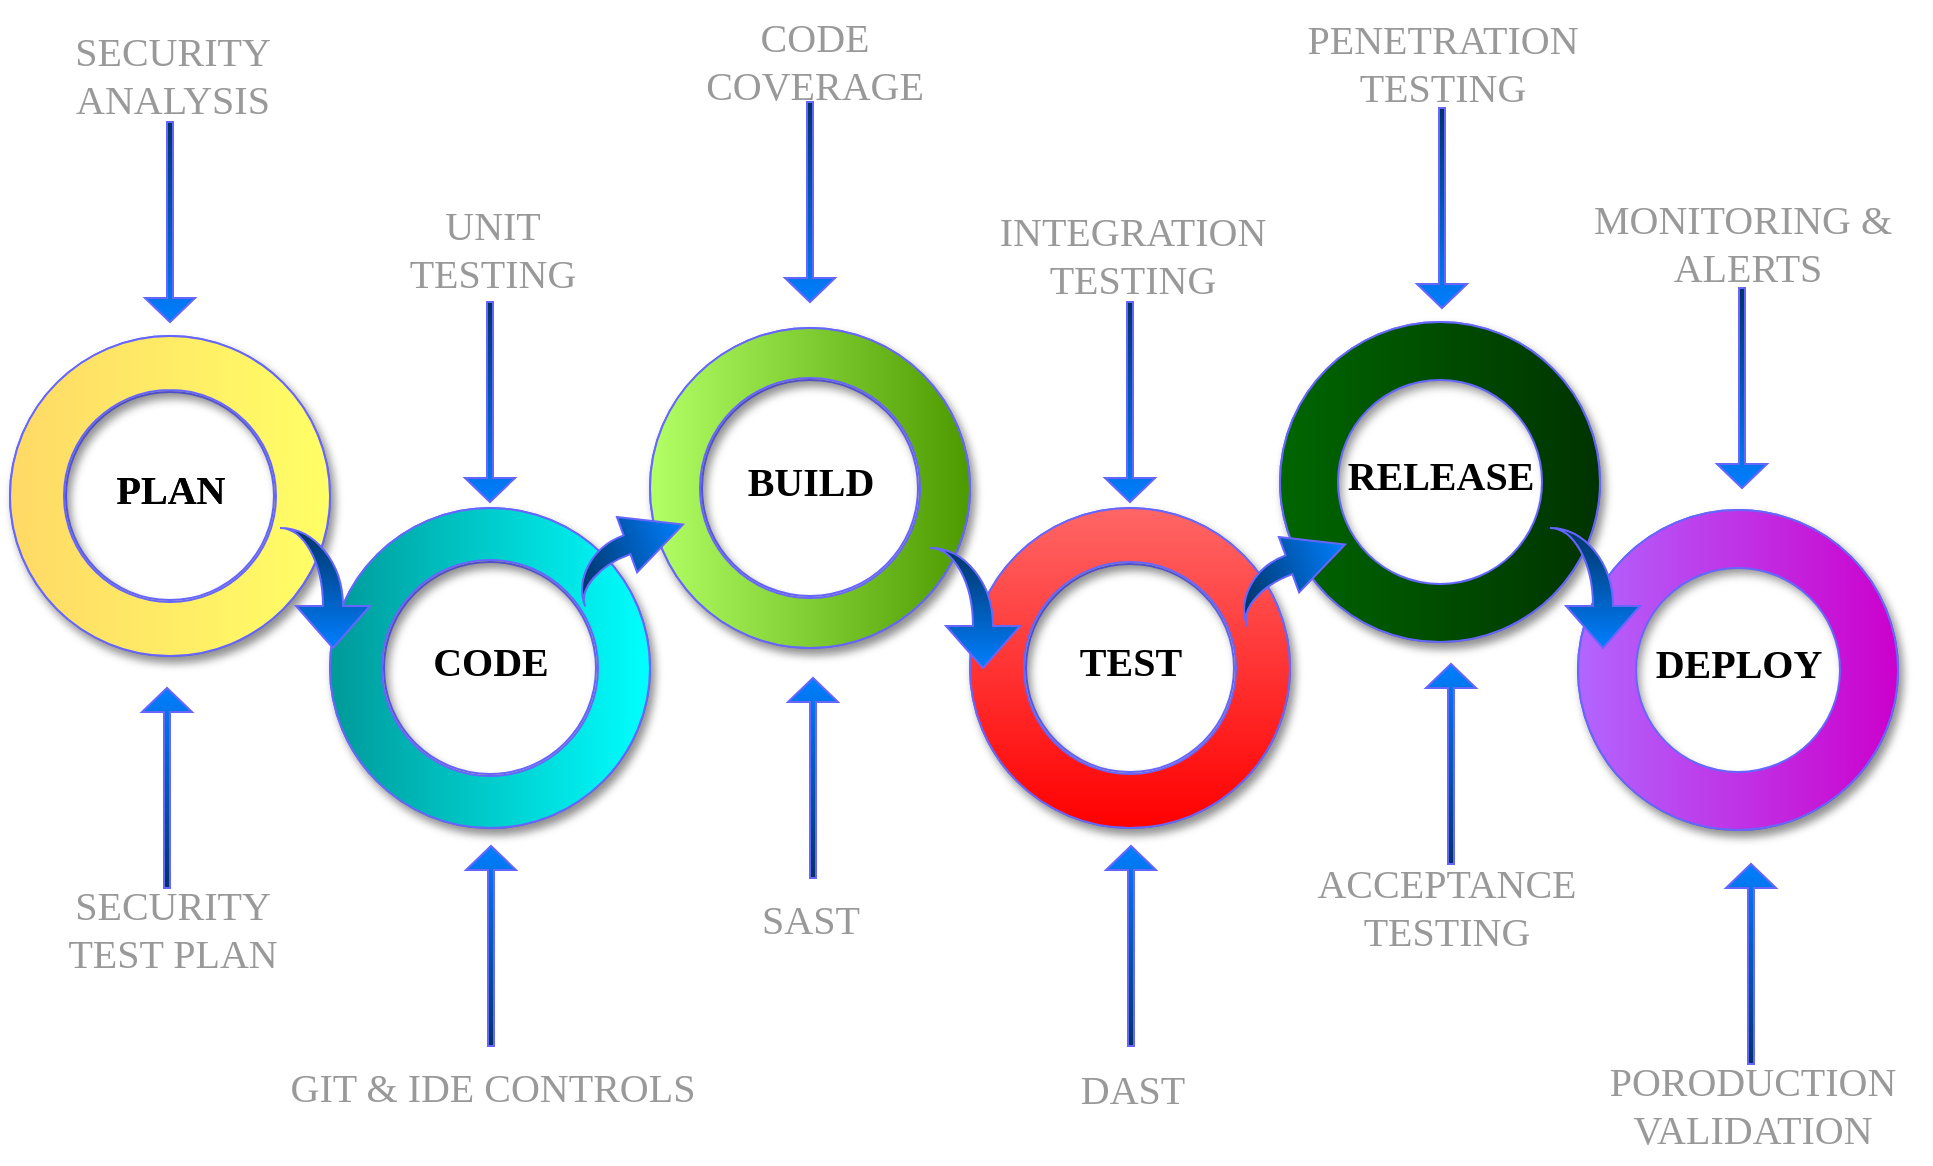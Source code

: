 <mxfile version="20.6.0" type="github">
  <diagram id="itAvORsF6OXaUEdK6XZc" name="Page-1">
    <mxGraphModel dx="868" dy="3732" grid="1" gridSize="10" guides="1" tooltips="1" connect="1" arrows="1" fold="1" page="1" pageScale="1" pageWidth="2339" pageHeight="3300" math="0" shadow="0">
      <root>
        <mxCell id="0" />
        <mxCell id="1" parent="0" />
        <mxCell id="41JE56anOADjiyRB_7b0-7" value="" style="group" vertex="1" connectable="0" parent="1">
          <mxGeometry x="120" y="114" width="160" height="160" as="geometry" />
        </mxCell>
        <mxCell id="41JE56anOADjiyRB_7b0-1" value="" style="verticalLabelPosition=bottom;verticalAlign=top;html=1;shape=mxgraph.basic.donut;dx=28;fillColor=#FFD966;strokeColor=#6666FF;gradientDirection=east;sketch=0;shadow=1;fillStyle=auto;gradientColor=#FFFF66;perimeterSpacing=6;" vertex="1" parent="41JE56anOADjiyRB_7b0-7">
          <mxGeometry width="160" height="160" as="geometry" />
        </mxCell>
        <mxCell id="41JE56anOADjiyRB_7b0-2" value="PLAN" style="text;html=1;align=center;verticalAlign=middle;resizable=0;points=[];autosize=1;strokeColor=none;fillColor=none;fontSize=20;fontFamily=Verdana;fontStyle=1" vertex="1" parent="41JE56anOADjiyRB_7b0-7">
          <mxGeometry x="40" y="56" width="80" height="40" as="geometry" />
        </mxCell>
        <mxCell id="41JE56anOADjiyRB_7b0-5" value="PLAN" style="text;html=1;align=center;verticalAlign=middle;resizable=0;points=[];autosize=1;strokeColor=none;fillColor=none;fontSize=20;fontFamily=Verdana;fontStyle=1" vertex="1" parent="41JE56anOADjiyRB_7b0-7">
          <mxGeometry x="40" y="56" width="80" height="40" as="geometry" />
        </mxCell>
        <mxCell id="41JE56anOADjiyRB_7b0-6" value="" style="verticalLabelPosition=bottom;verticalAlign=top;html=1;shape=mxgraph.basic.donut;dx=27;fillColor=#FFD966;strokeColor=#6666FF;gradientDirection=east;sketch=0;shadow=1;fillStyle=auto;gradientColor=#FFFF66;perimeterSpacing=6;" vertex="1" parent="41JE56anOADjiyRB_7b0-7">
          <mxGeometry width="160" height="160" as="geometry" />
        </mxCell>
        <mxCell id="41JE56anOADjiyRB_7b0-9" value="" style="group;fillColor=none;" vertex="1" connectable="0" parent="1">
          <mxGeometry x="280" y="200" width="160" height="160" as="geometry" />
        </mxCell>
        <mxCell id="41JE56anOADjiyRB_7b0-10" value="" style="verticalLabelPosition=bottom;verticalAlign=top;html=1;shape=mxgraph.basic.donut;dx=27;fillColor=#FFD966;strokeColor=#6666FF;gradientDirection=east;sketch=0;shadow=1;fillStyle=auto;gradientColor=#FFFF66;perimeterSpacing=6;" vertex="1" parent="41JE56anOADjiyRB_7b0-9">
          <mxGeometry width="160" height="160" as="geometry" />
        </mxCell>
        <mxCell id="41JE56anOADjiyRB_7b0-11" value="CODE" style="text;html=1;align=center;verticalAlign=middle;resizable=0;points=[];autosize=1;strokeColor=none;fillColor=none;fontSize=20;fontFamily=Verdana;fontStyle=1" vertex="1" parent="41JE56anOADjiyRB_7b0-9">
          <mxGeometry x="35" y="56" width="90" height="40" as="geometry" />
        </mxCell>
        <mxCell id="41JE56anOADjiyRB_7b0-13" value="" style="verticalLabelPosition=bottom;verticalAlign=top;html=1;shape=mxgraph.basic.donut;dx=26;fillColor=#009999;strokeColor=#6666FF;gradientDirection=east;sketch=0;shadow=1;fillStyle=auto;gradientColor=#00FFFF;perimeterSpacing=6;" vertex="1" parent="41JE56anOADjiyRB_7b0-9">
          <mxGeometry width="160" height="160" as="geometry" />
        </mxCell>
        <mxCell id="41JE56anOADjiyRB_7b0-29" value="" style="html=1;shadow=0;dashed=0;align=center;verticalAlign=middle;shape=mxgraph.arrows2.jumpInArrow;dy=5;dx=21;arrowHead=37;sketch=0;fillStyle=auto;strokeColor=#6666FF;fontFamily=Verdana;fontSize=20;fillColor=#003366;gradientColor=#007FFF;gradientDirection=east;direction=south;" vertex="1" parent="41JE56anOADjiyRB_7b0-9">
          <mxGeometry x="-25" y="10" width="45" height="60" as="geometry" />
        </mxCell>
        <mxCell id="41JE56anOADjiyRB_7b0-14" value="" style="group" vertex="1" connectable="0" parent="1">
          <mxGeometry x="440" y="110" width="160" height="160" as="geometry" />
        </mxCell>
        <mxCell id="41JE56anOADjiyRB_7b0-15" value="" style="verticalLabelPosition=bottom;verticalAlign=top;html=1;shape=mxgraph.basic.donut;dx=26;fillColor=#FFD966;strokeColor=#6666FF;gradientDirection=east;sketch=0;shadow=1;fillStyle=auto;gradientColor=#FFFF66;perimeterSpacing=6;" vertex="1" parent="41JE56anOADjiyRB_7b0-14">
          <mxGeometry width="160" height="160" as="geometry" />
        </mxCell>
        <mxCell id="41JE56anOADjiyRB_7b0-16" value="BUILD" style="text;html=1;align=center;verticalAlign=middle;resizable=0;points=[];autosize=1;strokeColor=none;fillColor=none;fontSize=20;fontFamily=Verdana;fontStyle=1" vertex="1" parent="41JE56anOADjiyRB_7b0-14">
          <mxGeometry x="30" y="56" width="100" height="40" as="geometry" />
        </mxCell>
        <mxCell id="41JE56anOADjiyRB_7b0-18" value="" style="verticalLabelPosition=bottom;verticalAlign=top;html=1;shape=mxgraph.basic.donut;dx=25;fillColor=#B3FF66;strokeColor=#6666FF;gradientDirection=east;sketch=0;shadow=1;fillStyle=auto;gradientColor=#4D9900;perimeterSpacing=6;" vertex="1" parent="41JE56anOADjiyRB_7b0-14">
          <mxGeometry width="160" height="160" as="geometry" />
        </mxCell>
        <mxCell id="41JE56anOADjiyRB_7b0-19" value="" style="group" vertex="1" connectable="0" parent="1">
          <mxGeometry x="600" y="200" width="160" height="160" as="geometry" />
        </mxCell>
        <mxCell id="41JE56anOADjiyRB_7b0-20" value="" style="verticalLabelPosition=bottom;verticalAlign=top;html=1;shape=mxgraph.basic.donut;dx=28;fillColor=#FFD966;strokeColor=#6666FF;gradientDirection=east;sketch=0;shadow=1;fillStyle=auto;gradientColor=#FFFF66;perimeterSpacing=6;" vertex="1" parent="41JE56anOADjiyRB_7b0-19">
          <mxGeometry width="160" height="160" as="geometry" />
        </mxCell>
        <mxCell id="41JE56anOADjiyRB_7b0-21" value="TEST" style="text;html=1;align=center;verticalAlign=middle;resizable=0;points=[];autosize=1;strokeColor=none;fillColor=none;fontSize=20;fontFamily=Verdana;fontStyle=1" vertex="1" parent="41JE56anOADjiyRB_7b0-19">
          <mxGeometry x="40" y="56" width="80" height="40" as="geometry" />
        </mxCell>
        <mxCell id="41JE56anOADjiyRB_7b0-23" value="" style="verticalLabelPosition=bottom;verticalAlign=top;html=1;shape=mxgraph.basic.donut;dx=27;fillColor=#FF0000;strokeColor=#6666FF;gradientDirection=north;sketch=0;shadow=1;fillStyle=auto;gradientColor=#FF6666;perimeterSpacing=6;" vertex="1" parent="41JE56anOADjiyRB_7b0-19">
          <mxGeometry width="160" height="160" as="geometry" />
        </mxCell>
        <mxCell id="41JE56anOADjiyRB_7b0-30" value="" style="html=1;shadow=0;dashed=0;align=center;verticalAlign=middle;shape=mxgraph.arrows2.jumpInArrow;dy=5;dx=21;arrowHead=37;sketch=0;fillStyle=auto;strokeColor=#6666FF;fontFamily=Verdana;fontSize=20;fillColor=#003366;gradientColor=#007FFF;gradientDirection=east;direction=south;" vertex="1" parent="41JE56anOADjiyRB_7b0-19">
          <mxGeometry x="-20" y="20" width="45" height="60" as="geometry" />
        </mxCell>
        <mxCell id="41JE56anOADjiyRB_7b0-24" value="" style="group" vertex="1" connectable="0" parent="1">
          <mxGeometry x="755" y="107" width="160" height="160" as="geometry" />
        </mxCell>
        <mxCell id="41JE56anOADjiyRB_7b0-25" value="" style="verticalLabelPosition=bottom;verticalAlign=top;html=1;shape=mxgraph.basic.donut;dx=27;fillColor=#FFD966;strokeColor=#6666FF;gradientDirection=east;sketch=0;shadow=1;fillStyle=auto;gradientColor=#FFFF66;perimeterSpacing=6;" vertex="1" parent="41JE56anOADjiyRB_7b0-24">
          <mxGeometry width="160" height="160" as="geometry" />
        </mxCell>
        <mxCell id="41JE56anOADjiyRB_7b0-28" value="" style="verticalLabelPosition=bottom;verticalAlign=top;html=1;shape=mxgraph.basic.donut;dx=29;fillColor=#006600;strokeColor=#6666FF;gradientDirection=east;sketch=0;shadow=1;fillStyle=auto;gradientColor=#003300;perimeterSpacing=6;" vertex="1" parent="41JE56anOADjiyRB_7b0-24">
          <mxGeometry width="160" height="160" as="geometry" />
        </mxCell>
        <mxCell id="41JE56anOADjiyRB_7b0-26" value="RELEASE" style="text;html=1;align=center;verticalAlign=middle;resizable=0;points=[];autosize=1;strokeColor=none;fillColor=none;fontSize=20;fontFamily=Verdana;fontStyle=1" vertex="1" parent="41JE56anOADjiyRB_7b0-24">
          <mxGeometry x="20" y="56" width="120" height="40" as="geometry" />
        </mxCell>
        <mxCell id="41JE56anOADjiyRB_7b0-32" value="" style="html=1;shadow=0;dashed=0;align=center;verticalAlign=middle;shape=mxgraph.arrows2.jumpInArrow;dy=4.98;dx=29.78;arrowHead=29.51;sketch=0;fillStyle=auto;strokeColor=#6666FF;fontFamily=Verdana;fontSize=20;fillColor=#003366;gradientColor=#007FFF;gradientDirection=east;direction=east;rotation=-20;" vertex="1" parent="1">
          <mxGeometry x="399.5" y="203.5" width="60" height="36.5" as="geometry" />
        </mxCell>
        <mxCell id="41JE56anOADjiyRB_7b0-33" value="" style="html=1;shadow=0;dashed=0;align=center;verticalAlign=middle;shape=mxgraph.arrows2.jumpInArrow;dy=4.98;dx=29.78;arrowHead=29.51;sketch=0;fillStyle=auto;strokeColor=#6666FF;fontFamily=Verdana;fontSize=20;fillColor=#003366;gradientColor=#007FFF;gradientDirection=east;direction=east;rotation=-20;" vertex="1" parent="1">
          <mxGeometry x="730.5" y="213.5" width="60" height="36.5" as="geometry" />
        </mxCell>
        <mxCell id="41JE56anOADjiyRB_7b0-34" value="" style="group" vertex="1" connectable="0" parent="1">
          <mxGeometry x="904" y="201" width="160" height="160" as="geometry" />
        </mxCell>
        <mxCell id="41JE56anOADjiyRB_7b0-35" value="" style="verticalLabelPosition=bottom;verticalAlign=top;html=1;shape=mxgraph.basic.donut;dx=27;fillColor=#FFD966;strokeColor=#6666FF;gradientDirection=east;sketch=0;shadow=1;fillStyle=auto;gradientColor=#FFFF66;perimeterSpacing=6;" vertex="1" parent="41JE56anOADjiyRB_7b0-34">
          <mxGeometry width="160" height="160" as="geometry" />
        </mxCell>
        <mxCell id="41JE56anOADjiyRB_7b0-36" value="" style="verticalLabelPosition=bottom;verticalAlign=top;html=1;shape=mxgraph.basic.donut;dx=29;fillColor=#B266FF;strokeColor=#6666FF;gradientDirection=east;sketch=0;shadow=1;fillStyle=auto;gradientColor=#CC00CC;perimeterSpacing=6;" vertex="1" parent="41JE56anOADjiyRB_7b0-34">
          <mxGeometry width="160" height="160" as="geometry" />
        </mxCell>
        <mxCell id="41JE56anOADjiyRB_7b0-37" value="DEPLOY" style="text;html=1;align=center;verticalAlign=middle;resizable=0;points=[];autosize=1;strokeColor=none;fillColor=none;fontSize=20;fontFamily=Verdana;fontStyle=1" vertex="1" parent="41JE56anOADjiyRB_7b0-34">
          <mxGeometry x="25" y="56" width="110" height="40" as="geometry" />
        </mxCell>
        <mxCell id="41JE56anOADjiyRB_7b0-38" value="" style="html=1;shadow=0;dashed=0;align=center;verticalAlign=middle;shape=mxgraph.arrows2.jumpInArrow;dy=5;dx=21;arrowHead=37;sketch=0;fillStyle=auto;strokeColor=#6666FF;fontFamily=Verdana;fontSize=20;fillColor=#003366;gradientColor=#007FFF;gradientDirection=east;direction=south;" vertex="1" parent="1">
          <mxGeometry x="890" y="210" width="45" height="60" as="geometry" />
        </mxCell>
        <mxCell id="41JE56anOADjiyRB_7b0-39" value="" style="html=1;shadow=0;dashed=0;align=center;verticalAlign=middle;shape=mxgraph.arrows2.arrow;dy=0.88;dx=12;direction=north;notch=0;sketch=0;fillStyle=auto;strokeColor=#6666FF;fontFamily=Verdana;fontSize=20;fillColor=#003366;gradientColor=#007FFF;gradientDirection=east;" vertex="1" parent="1">
          <mxGeometry x="186" y="290" width="25" height="100" as="geometry" />
        </mxCell>
        <mxCell id="41JE56anOADjiyRB_7b0-40" value="" style="html=1;shadow=0;dashed=0;align=center;verticalAlign=middle;shape=mxgraph.arrows2.arrow;dy=0.88;dx=12;direction=north;notch=0;sketch=0;fillStyle=auto;strokeColor=#6666FF;fontFamily=Verdana;fontSize=20;fillColor=#003366;gradientColor=#007FFF;gradientDirection=east;" vertex="1" parent="1">
          <mxGeometry x="348" y="369" width="25" height="100" as="geometry" />
        </mxCell>
        <mxCell id="41JE56anOADjiyRB_7b0-41" value="" style="html=1;shadow=0;dashed=0;align=center;verticalAlign=middle;shape=mxgraph.arrows2.arrow;dy=0.88;dx=12;direction=north;notch=0;sketch=0;fillStyle=auto;strokeColor=#6666FF;fontFamily=Verdana;fontSize=20;fillColor=#003366;gradientColor=#007FFF;gradientDirection=east;" vertex="1" parent="1">
          <mxGeometry x="668" y="369" width="25" height="100" as="geometry" />
        </mxCell>
        <mxCell id="41JE56anOADjiyRB_7b0-42" value="" style="html=1;shadow=0;dashed=0;align=center;verticalAlign=middle;shape=mxgraph.arrows2.arrow;dy=0.88;dx=12;direction=north;notch=0;sketch=0;fillStyle=auto;strokeColor=#6666FF;fontFamily=Verdana;fontSize=20;fillColor=#003366;gradientColor=#007FFF;gradientDirection=east;" vertex="1" parent="1">
          <mxGeometry x="509" y="285" width="25" height="100" as="geometry" />
        </mxCell>
        <mxCell id="41JE56anOADjiyRB_7b0-43" value="" style="html=1;shadow=0;dashed=0;align=center;verticalAlign=middle;shape=mxgraph.arrows2.arrow;dy=0.88;dx=12;direction=north;notch=0;sketch=0;fillStyle=auto;strokeColor=#6666FF;fontFamily=Verdana;fontSize=20;fillColor=#003366;gradientColor=#007FFF;gradientDirection=east;" vertex="1" parent="1">
          <mxGeometry x="828" y="278" width="25" height="100" as="geometry" />
        </mxCell>
        <mxCell id="41JE56anOADjiyRB_7b0-44" value="" style="html=1;shadow=0;dashed=0;align=center;verticalAlign=middle;shape=mxgraph.arrows2.arrow;dy=0.88;dx=12;direction=north;notch=0;sketch=0;fillStyle=auto;strokeColor=#6666FF;fontFamily=Verdana;fontSize=20;fillColor=#003366;gradientColor=#007FFF;gradientDirection=east;" vertex="1" parent="1">
          <mxGeometry x="978" y="378" width="25" height="100" as="geometry" />
        </mxCell>
        <mxCell id="41JE56anOADjiyRB_7b0-45" value="" style="html=1;shadow=0;dashed=0;align=center;verticalAlign=middle;shape=mxgraph.arrows2.arrow;dy=0.88;dx=12;direction=south;notch=0;sketch=0;fillStyle=auto;strokeColor=#6666FF;fontFamily=Verdana;fontSize=20;fillColor=#003366;gradientColor=#007FFF;gradientDirection=east;" vertex="1" parent="1">
          <mxGeometry x="187.5" y="7" width="25" height="100" as="geometry" />
        </mxCell>
        <mxCell id="41JE56anOADjiyRB_7b0-46" value="" style="html=1;shadow=0;dashed=0;align=center;verticalAlign=middle;shape=mxgraph.arrows2.arrow;dy=0.88;dx=12;direction=south;notch=0;sketch=0;fillStyle=auto;strokeColor=#6666FF;fontFamily=Verdana;fontSize=20;fillColor=#003366;gradientColor=#007FFF;gradientDirection=east;" vertex="1" parent="1">
          <mxGeometry x="347.5" y="97" width="25" height="100" as="geometry" />
        </mxCell>
        <mxCell id="41JE56anOADjiyRB_7b0-47" value="" style="html=1;shadow=0;dashed=0;align=center;verticalAlign=middle;shape=mxgraph.arrows2.arrow;dy=0.88;dx=12;direction=south;notch=0;sketch=0;fillStyle=auto;strokeColor=#6666FF;fontFamily=Verdana;fontSize=20;fillColor=#003366;gradientColor=#007FFF;gradientDirection=east;" vertex="1" parent="1">
          <mxGeometry x="507.5" y="-3" width="25" height="100" as="geometry" />
        </mxCell>
        <mxCell id="41JE56anOADjiyRB_7b0-48" value="" style="html=1;shadow=0;dashed=0;align=center;verticalAlign=middle;shape=mxgraph.arrows2.arrow;dy=0.88;dx=12;direction=south;notch=0;sketch=0;fillStyle=auto;strokeColor=#6666FF;fontFamily=Verdana;fontSize=20;fillColor=#003366;gradientColor=#007FFF;gradientDirection=east;" vertex="1" parent="1">
          <mxGeometry x="667.5" y="97" width="25" height="100" as="geometry" />
        </mxCell>
        <mxCell id="41JE56anOADjiyRB_7b0-49" value="" style="html=1;shadow=0;dashed=0;align=center;verticalAlign=middle;shape=mxgraph.arrows2.arrow;dy=0.88;dx=12;direction=south;notch=0;sketch=0;fillStyle=auto;strokeColor=#6666FF;fontFamily=Verdana;fontSize=20;fillColor=#003366;gradientColor=#007FFF;gradientDirection=east;" vertex="1" parent="1">
          <mxGeometry x="823.5" width="25" height="100" as="geometry" />
        </mxCell>
        <mxCell id="41JE56anOADjiyRB_7b0-50" value="" style="html=1;shadow=0;dashed=0;align=center;verticalAlign=middle;shape=mxgraph.arrows2.arrow;dy=0.88;dx=12;direction=south;notch=0;sketch=0;fillStyle=auto;strokeColor=#6666FF;fontFamily=Verdana;fontSize=20;fillColor=#003366;gradientColor=#007FFF;gradientDirection=east;" vertex="1" parent="1">
          <mxGeometry x="973.5" y="90" width="25" height="100" as="geometry" />
        </mxCell>
        <mxCell id="41JE56anOADjiyRB_7b0-51" value="SECURITY&lt;br&gt;ANALYSIS" style="text;html=1;align=center;verticalAlign=middle;resizable=0;points=[];autosize=1;strokeColor=none;fillColor=none;fontSize=20;fontFamily=Verdana;fontColor=#999999;" vertex="1" parent="1">
          <mxGeometry x="136" y="-47" width="130" height="60" as="geometry" />
        </mxCell>
        <mxCell id="41JE56anOADjiyRB_7b0-52" value="UNIT &lt;br&gt;TESTING" style="text;html=1;align=center;verticalAlign=middle;resizable=0;points=[];autosize=1;strokeColor=none;fillColor=none;fontSize=20;fontFamily=Verdana;fontColor=#999999;" vertex="1" parent="1">
          <mxGeometry x="305.5" y="40" width="110" height="60" as="geometry" />
        </mxCell>
        <mxCell id="41JE56anOADjiyRB_7b0-53" value="CODE &lt;br&gt;COVERAGE" style="text;html=1;align=center;verticalAlign=middle;resizable=0;points=[];autosize=1;strokeColor=none;fillColor=none;fontSize=20;fontFamily=Verdana;fontColor=#999999;" vertex="1" parent="1">
          <mxGeometry x="451.5" y="-54" width="140" height="60" as="geometry" />
        </mxCell>
        <mxCell id="41JE56anOADjiyRB_7b0-54" value="INTEGRATION&lt;br&gt;TESTING" style="text;html=1;align=center;verticalAlign=middle;resizable=0;points=[];autosize=1;strokeColor=none;fillColor=none;fontSize=20;fontFamily=Verdana;fontColor=#999999;" vertex="1" parent="1">
          <mxGeometry x="595.5" y="43" width="170" height="60" as="geometry" />
        </mxCell>
        <mxCell id="41JE56anOADjiyRB_7b0-55" value="PENETRATION&lt;br&gt;TESTING" style="text;html=1;align=center;verticalAlign=middle;resizable=0;points=[];autosize=1;strokeColor=none;fillColor=none;fontSize=20;fontFamily=Verdana;fontColor=#999999;" vertex="1" parent="1">
          <mxGeometry x="751" y="-53" width="170" height="60" as="geometry" />
        </mxCell>
        <mxCell id="41JE56anOADjiyRB_7b0-56" value="MONITORING &amp;amp;&lt;br&gt;&amp;nbsp;ALERTS" style="text;html=1;align=center;verticalAlign=middle;resizable=0;points=[];autosize=1;strokeColor=none;fillColor=none;fontSize=20;fontFamily=Verdana;fontColor=#999999;" vertex="1" parent="1">
          <mxGeometry x="896" y="37" width="180" height="60" as="geometry" />
        </mxCell>
        <mxCell id="41JE56anOADjiyRB_7b0-57" value="SECURITY&lt;br&gt;TEST PLAN" style="text;html=1;align=center;verticalAlign=middle;resizable=0;points=[];autosize=1;strokeColor=none;fillColor=none;fontSize=20;fontFamily=Verdana;fontColor=#999999;" vertex="1" parent="1">
          <mxGeometry x="136" y="380" width="130" height="60" as="geometry" />
        </mxCell>
        <mxCell id="41JE56anOADjiyRB_7b0-58" value="GIT &amp;amp; IDE CONTROLS" style="text;html=1;align=center;verticalAlign=middle;resizable=0;points=[];autosize=1;strokeColor=none;fillColor=none;fontSize=20;fontFamily=Verdana;fontColor=#999999;" vertex="1" parent="1">
          <mxGeometry x="240.5" y="469" width="240" height="40" as="geometry" />
        </mxCell>
        <mxCell id="41JE56anOADjiyRB_7b0-59" value="SAST" style="text;html=1;align=center;verticalAlign=middle;resizable=0;points=[];autosize=1;strokeColor=none;fillColor=none;fontSize=20;fontFamily=Verdana;fontColor=#999999;" vertex="1" parent="1">
          <mxGeometry x="480" y="385" width="80" height="40" as="geometry" />
        </mxCell>
        <mxCell id="41JE56anOADjiyRB_7b0-60" value="DAST" style="text;html=1;align=center;verticalAlign=middle;resizable=0;points=[];autosize=1;strokeColor=none;fillColor=none;fontSize=20;fontFamily=Verdana;fontColor=#999999;" vertex="1" parent="1">
          <mxGeometry x="640.5" y="470" width="80" height="40" as="geometry" />
        </mxCell>
        <mxCell id="41JE56anOADjiyRB_7b0-61" value="ACCEPTANCE&lt;br&gt;TESTING" style="text;html=1;align=center;verticalAlign=middle;resizable=0;points=[];autosize=1;strokeColor=none;fillColor=none;fontSize=20;fontFamily=Verdana;fontColor=#999999;" vertex="1" parent="1">
          <mxGeometry x="758" y="369" width="160" height="60" as="geometry" />
        </mxCell>
        <mxCell id="41JE56anOADjiyRB_7b0-62" value="PORODUCTION &lt;br&gt;VALIDATION" style="text;html=1;align=center;verticalAlign=middle;resizable=0;points=[];autosize=1;strokeColor=none;fillColor=none;fontSize=20;fontFamily=Verdana;fontColor=#999999;" vertex="1" parent="1">
          <mxGeometry x="900.5" y="468" width="180" height="60" as="geometry" />
        </mxCell>
      </root>
    </mxGraphModel>
  </diagram>
</mxfile>
